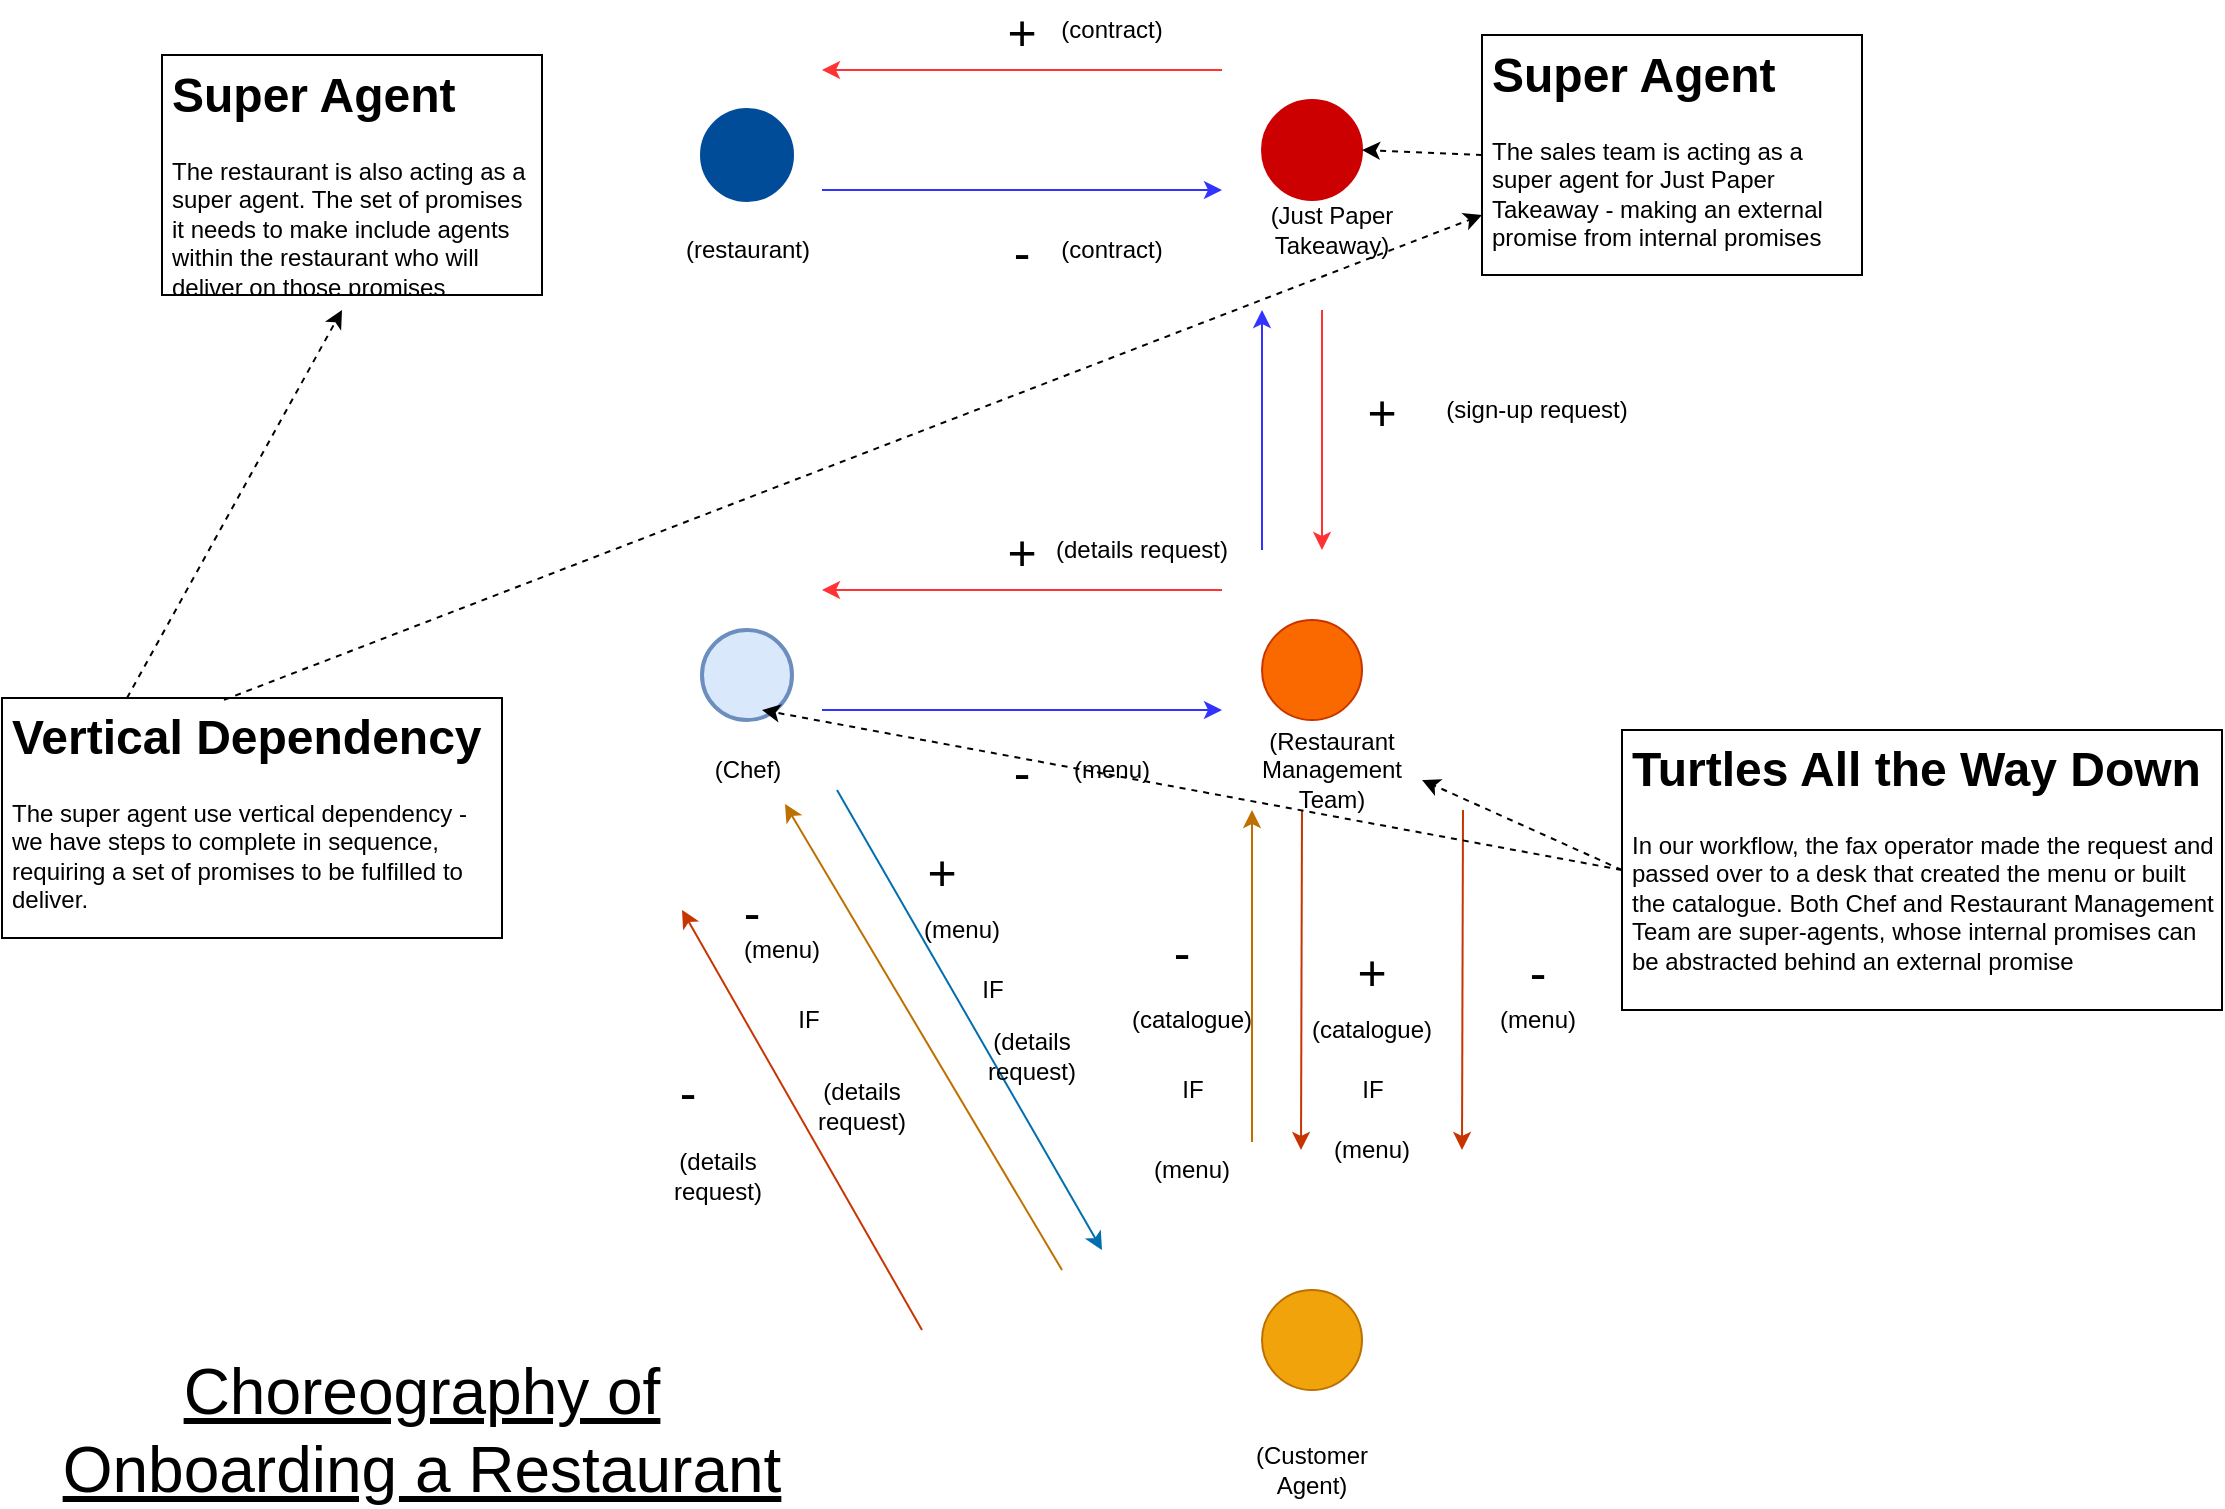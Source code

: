 <mxfile version="15.2.7" type="device"><diagram id="yfLrr1wkpYfOQzIb4aYQ" name="Page-1"><mxGraphModel dx="1301" dy="976" grid="1" gridSize="10" guides="1" tooltips="1" connect="1" arrows="1" fold="1" page="1" pageScale="1" pageWidth="1169" pageHeight="827" math="0" shadow="0"><root><mxCell id="0"/><mxCell id="1" parent="0"/><UserObject label="" tooltip="Position on Strategy Cycle" id="14hOKgkEQ0RgWbEPeYbD-2"><mxCell style="ellipse;whiteSpace=wrap;html=1;aspect=fixed;fillColor=#CC0000;strokeColor=#CC0000;" vertex="1" parent="1"><mxGeometry x="660" y="55" width="50" height="50" as="geometry"/></mxCell></UserObject><UserObject label="" tooltip="Immediate (level-1) user need" id="14hOKgkEQ0RgWbEPeYbD-3"><mxCell style="ellipse;whiteSpace=wrap;html=1;aspect=fixed;strokeWidth=2;strokeColor=#004C99;fontFamily=Helvetica;fontSize=14;align=left;fontColor=#4D4D4D;fillColor=#004C99;" vertex="1" parent="1"><mxGeometry x="380" y="60" width="45" height="45" as="geometry"/></mxCell></UserObject><mxCell id="14hOKgkEQ0RgWbEPeYbD-4" value="" style="endArrow=classic;html=1;strokeColor=#FF3333;" edge="1" parent="1"><mxGeometry width="50" height="50" relative="1" as="geometry"><mxPoint x="640" y="40" as="sourcePoint"/><mxPoint x="440" y="40" as="targetPoint"/></mxGeometry></mxCell><mxCell id="14hOKgkEQ0RgWbEPeYbD-5" value="(restaurant)" style="text;html=1;strokeColor=none;fillColor=none;align=center;verticalAlign=middle;whiteSpace=wrap;rounded=0;" vertex="1" parent="1"><mxGeometry x="382.5" y="120" width="40" height="20" as="geometry"/></mxCell><mxCell id="14hOKgkEQ0RgWbEPeYbD-6" value="(Just Paper Takeaway)" style="text;html=1;strokeColor=none;fillColor=none;align=center;verticalAlign=middle;whiteSpace=wrap;rounded=0;" vertex="1" parent="1"><mxGeometry x="650" y="110" width="90" height="20" as="geometry"/></mxCell><mxCell id="14hOKgkEQ0RgWbEPeYbD-7" value="&lt;font style=&quot;font-size: 25px&quot;&gt;+&lt;/font&gt;" style="text;html=1;strokeColor=none;fillColor=none;align=center;verticalAlign=middle;whiteSpace=wrap;rounded=0;" vertex="1" parent="1"><mxGeometry x="520" y="10" width="40" height="20" as="geometry"/></mxCell><mxCell id="14hOKgkEQ0RgWbEPeYbD-8" value="(contract)" style="text;html=1;strokeColor=none;fillColor=none;align=center;verticalAlign=middle;whiteSpace=wrap;rounded=0;" vertex="1" parent="1"><mxGeometry x="565" y="10" width="40" height="20" as="geometry"/></mxCell><mxCell id="14hOKgkEQ0RgWbEPeYbD-9" value="" style="endArrow=classic;html=1;strokeColor=#3333FF;" edge="1" parent="1"><mxGeometry width="50" height="50" relative="1" as="geometry"><mxPoint x="440" y="100" as="sourcePoint"/><mxPoint x="640" y="100" as="targetPoint"/></mxGeometry></mxCell><mxCell id="14hOKgkEQ0RgWbEPeYbD-10" value="&lt;font style=&quot;font-size: 25px&quot;&gt;-&lt;/font&gt;" style="text;html=1;strokeColor=none;fillColor=none;align=center;verticalAlign=middle;whiteSpace=wrap;rounded=0;" vertex="1" parent="1"><mxGeometry x="520" y="120" width="40" height="20" as="geometry"/></mxCell><mxCell id="14hOKgkEQ0RgWbEPeYbD-11" value="(contract)" style="text;html=1;strokeColor=none;fillColor=none;align=center;verticalAlign=middle;whiteSpace=wrap;rounded=0;" vertex="1" parent="1"><mxGeometry x="565" y="120" width="40" height="20" as="geometry"/></mxCell><UserObject label="" tooltip="Position on Strategy Cycle" id="14hOKgkEQ0RgWbEPeYbD-12"><mxCell style="ellipse;whiteSpace=wrap;html=1;aspect=fixed;fillColor=#fa6800;strokeColor=#C73500;fontColor=#000000;" vertex="1" parent="1"><mxGeometry x="660" y="315" width="50" height="50" as="geometry"/></mxCell></UserObject><UserObject label="" tooltip="Immediate (level-1) user need" id="14hOKgkEQ0RgWbEPeYbD-13"><mxCell style="ellipse;whiteSpace=wrap;html=1;aspect=fixed;strokeWidth=2;strokeColor=#6c8ebf;fontFamily=Helvetica;fontSize=14;align=left;fillColor=#dae8fc;" vertex="1" parent="1"><mxGeometry x="380" y="320" width="45" height="45" as="geometry"/></mxCell></UserObject><mxCell id="14hOKgkEQ0RgWbEPeYbD-14" value="" style="endArrow=classic;html=1;strokeColor=#FF3333;" edge="1" parent="1"><mxGeometry width="50" height="50" relative="1" as="geometry"><mxPoint x="640" y="300" as="sourcePoint"/><mxPoint x="440" y="300" as="targetPoint"/></mxGeometry></mxCell><mxCell id="14hOKgkEQ0RgWbEPeYbD-16" value="(Chef)" style="text;html=1;strokeColor=none;fillColor=none;align=center;verticalAlign=middle;whiteSpace=wrap;rounded=0;" vertex="1" parent="1"><mxGeometry x="357.5" y="380" width="90" height="20" as="geometry"/></mxCell><mxCell id="14hOKgkEQ0RgWbEPeYbD-17" value="&lt;font style=&quot;font-size: 25px&quot;&gt;+&lt;/font&gt;" style="text;html=1;strokeColor=none;fillColor=none;align=center;verticalAlign=middle;whiteSpace=wrap;rounded=0;" vertex="1" parent="1"><mxGeometry x="520" y="270" width="40" height="20" as="geometry"/></mxCell><mxCell id="14hOKgkEQ0RgWbEPeYbD-18" value="(details request)" style="text;html=1;strokeColor=none;fillColor=none;align=center;verticalAlign=middle;whiteSpace=wrap;rounded=0;" vertex="1" parent="1"><mxGeometry x="550" y="270" width="100" height="20" as="geometry"/></mxCell><mxCell id="14hOKgkEQ0RgWbEPeYbD-19" value="" style="endArrow=classic;html=1;strokeColor=#3333FF;" edge="1" parent="1"><mxGeometry width="50" height="50" relative="1" as="geometry"><mxPoint x="440" y="360" as="sourcePoint"/><mxPoint x="640" y="360" as="targetPoint"/></mxGeometry></mxCell><mxCell id="14hOKgkEQ0RgWbEPeYbD-20" value="&lt;font style=&quot;font-size: 25px&quot;&gt;-&lt;/font&gt;" style="text;html=1;strokeColor=none;fillColor=none;align=center;verticalAlign=middle;whiteSpace=wrap;rounded=0;" vertex="1" parent="1"><mxGeometry x="520" y="380" width="40" height="20" as="geometry"/></mxCell><mxCell id="14hOKgkEQ0RgWbEPeYbD-21" value="(menu)" style="text;html=1;strokeColor=none;fillColor=none;align=center;verticalAlign=middle;whiteSpace=wrap;rounded=0;" vertex="1" parent="1"><mxGeometry x="565" y="380" width="40" height="20" as="geometry"/></mxCell><mxCell id="14hOKgkEQ0RgWbEPeYbD-22" value="(Restaurant Management Team)" style="text;html=1;strokeColor=none;fillColor=none;align=center;verticalAlign=middle;whiteSpace=wrap;rounded=0;" vertex="1" parent="1"><mxGeometry x="650" y="380" width="90" height="20" as="geometry"/></mxCell><mxCell id="14hOKgkEQ0RgWbEPeYbD-23" value="" style="endArrow=classic;html=1;strokeColor=#FF3333;" edge="1" parent="1"><mxGeometry width="50" height="50" relative="1" as="geometry"><mxPoint x="690" y="160" as="sourcePoint"/><mxPoint x="690" y="280" as="targetPoint"/></mxGeometry></mxCell><mxCell id="14hOKgkEQ0RgWbEPeYbD-24" value="&lt;font style=&quot;font-size: 25px&quot;&gt;+&lt;/font&gt;" style="text;html=1;strokeColor=none;fillColor=none;align=center;verticalAlign=middle;whiteSpace=wrap;rounded=0;" vertex="1" parent="1"><mxGeometry x="700" y="200" width="40" height="20" as="geometry"/></mxCell><mxCell id="14hOKgkEQ0RgWbEPeYbD-25" value="(sign-up request)" style="text;html=1;strokeColor=none;fillColor=none;align=center;verticalAlign=middle;whiteSpace=wrap;rounded=0;" vertex="1" parent="1"><mxGeometry x="745" y="200" width="105" height="20" as="geometry"/></mxCell><mxCell id="14hOKgkEQ0RgWbEPeYbD-26" value="" style="endArrow=classic;html=1;strokeColor=#3333FF;" edge="1" parent="1"><mxGeometry width="50" height="50" relative="1" as="geometry"><mxPoint x="660" y="280" as="sourcePoint"/><mxPoint x="660" y="160" as="targetPoint"/></mxGeometry></mxCell><mxCell id="14hOKgkEQ0RgWbEPeYbD-27" value="&lt;h1&gt;Super Agent&lt;/h1&gt;&lt;p&gt;The sales team is acting as a super agent for Just Paper Takeaway - making an external promise from internal promises&lt;/p&gt;" style="text;html=1;strokeColor=default;fillColor=none;spacing=5;spacingTop=-20;whiteSpace=wrap;overflow=hidden;rounded=0;" vertex="1" parent="1"><mxGeometry x="770" y="22.5" width="190" height="120" as="geometry"/></mxCell><mxCell id="14hOKgkEQ0RgWbEPeYbD-28" value="" style="endArrow=classic;html=1;strokeColor=#000000;entryX=1;entryY=0.5;entryDx=0;entryDy=0;exitX=0;exitY=0.5;exitDx=0;exitDy=0;dashed=1;" edge="1" parent="1" source="14hOKgkEQ0RgWbEPeYbD-27" target="14hOKgkEQ0RgWbEPeYbD-2"><mxGeometry width="50" height="50" relative="1" as="geometry"><mxPoint x="560" y="370" as="sourcePoint"/><mxPoint x="610" y="320" as="targetPoint"/></mxGeometry></mxCell><mxCell id="14hOKgkEQ0RgWbEPeYbD-29" value="&lt;h1&gt;Vertical Dependency&lt;/h1&gt;&lt;p&gt;The super agent use vertical dependency - we have steps to complete in sequence, requiring a set of promises to be fulfilled to deliver.&lt;/p&gt;" style="text;html=1;strokeColor=default;fillColor=none;spacing=5;spacingTop=-20;whiteSpace=wrap;overflow=hidden;rounded=0;" vertex="1" parent="1"><mxGeometry x="30" y="354" width="250" height="120" as="geometry"/></mxCell><mxCell id="14hOKgkEQ0RgWbEPeYbD-30" value="&lt;h1&gt;Super Agent&lt;/h1&gt;&lt;p&gt;The restaurant is also acting as a super agent. The set of promises it needs to make include agents within the restaurant who will deliver on those promises&lt;/p&gt;" style="text;html=1;strokeColor=default;fillColor=none;spacing=5;spacingTop=-20;whiteSpace=wrap;overflow=hidden;rounded=0;" vertex="1" parent="1"><mxGeometry x="110" y="32.5" width="190" height="120" as="geometry"/></mxCell><UserObject label="" tooltip="Position on Strategy Cycle" id="14hOKgkEQ0RgWbEPeYbD-31"><mxCell style="ellipse;whiteSpace=wrap;html=1;aspect=fixed;fillColor=#f0a30a;strokeColor=#BD7000;fontColor=#000000;" vertex="1" parent="1"><mxGeometry x="660" y="650" width="50" height="50" as="geometry"/></mxCell></UserObject><mxCell id="14hOKgkEQ0RgWbEPeYbD-32" value="(Customer Agent)" style="text;html=1;strokeColor=none;fillColor=none;align=center;verticalAlign=middle;whiteSpace=wrap;rounded=0;" vertex="1" parent="1"><mxGeometry x="640" y="730" width="90" height="20" as="geometry"/></mxCell><mxCell id="14hOKgkEQ0RgWbEPeYbD-33" value="" style="endArrow=classic;html=1;strokeColor=#C73500;fillColor=#fa6800;" edge="1" parent="1"><mxGeometry width="50" height="50" relative="1" as="geometry"><mxPoint x="680" y="410" as="sourcePoint"/><mxPoint x="679.5" y="580" as="targetPoint"/></mxGeometry></mxCell><mxCell id="14hOKgkEQ0RgWbEPeYbD-34" value="&lt;font style=&quot;font-size: 25px&quot;&gt;+&lt;/font&gt;" style="text;html=1;strokeColor=none;fillColor=none;align=center;verticalAlign=middle;whiteSpace=wrap;rounded=0;" vertex="1" parent="1"><mxGeometry x="695" y="480" width="40" height="20" as="geometry"/></mxCell><mxCell id="14hOKgkEQ0RgWbEPeYbD-35" value="(catalogue)" style="text;html=1;strokeColor=none;fillColor=none;align=center;verticalAlign=middle;whiteSpace=wrap;rounded=0;" vertex="1" parent="1"><mxGeometry x="695" y="510" width="40" height="20" as="geometry"/></mxCell><mxCell id="14hOKgkEQ0RgWbEPeYbD-36" value="IF" style="text;html=1;align=center;verticalAlign=middle;resizable=0;points=[];autosize=1;strokeColor=none;fillColor=none;" vertex="1" parent="1"><mxGeometry x="700" y="540" width="30" height="20" as="geometry"/></mxCell><mxCell id="14hOKgkEQ0RgWbEPeYbD-37" value="(menu)" style="text;html=1;strokeColor=none;fillColor=none;align=center;verticalAlign=middle;whiteSpace=wrap;rounded=0;" vertex="1" parent="1"><mxGeometry x="695" y="570" width="40" height="20" as="geometry"/></mxCell><mxCell id="14hOKgkEQ0RgWbEPeYbD-38" value="" style="endArrow=classic;html=1;strokeColor=#BD7000;fillColor=#f0a30a;" edge="1" parent="1"><mxGeometry width="50" height="50" relative="1" as="geometry"><mxPoint x="655" y="576" as="sourcePoint"/><mxPoint x="655" y="410" as="targetPoint"/></mxGeometry></mxCell><mxCell id="14hOKgkEQ0RgWbEPeYbD-39" value="(catalogue)" style="text;html=1;strokeColor=none;fillColor=none;align=center;verticalAlign=middle;whiteSpace=wrap;rounded=0;" vertex="1" parent="1"><mxGeometry x="585" y="500" width="80" height="30" as="geometry"/></mxCell><mxCell id="14hOKgkEQ0RgWbEPeYbD-40" value="IF" style="text;html=1;align=center;verticalAlign=middle;resizable=0;points=[];autosize=1;strokeColor=none;fillColor=none;" vertex="1" parent="1"><mxGeometry x="610" y="540" width="30" height="20" as="geometry"/></mxCell><mxCell id="14hOKgkEQ0RgWbEPeYbD-41" value="(menu)" style="text;html=1;strokeColor=none;fillColor=none;align=center;verticalAlign=middle;whiteSpace=wrap;rounded=0;" vertex="1" parent="1"><mxGeometry x="605" y="580" width="40" height="20" as="geometry"/></mxCell><mxCell id="14hOKgkEQ0RgWbEPeYbD-44" value="&lt;font style=&quot;font-size: 25px&quot;&gt;-&lt;/font&gt;" style="text;html=1;strokeColor=none;fillColor=none;align=center;verticalAlign=middle;whiteSpace=wrap;rounded=0;" vertex="1" parent="1"><mxGeometry x="600" y="470" width="40" height="20" as="geometry"/></mxCell><mxCell id="14hOKgkEQ0RgWbEPeYbD-45" value="" style="endArrow=classic;html=1;strokeColor=#C73500;fillColor=#fa6800;" edge="1" parent="1"><mxGeometry width="50" height="50" relative="1" as="geometry"><mxPoint x="760.5" y="410" as="sourcePoint"/><mxPoint x="760" y="580" as="targetPoint"/></mxGeometry></mxCell><mxCell id="14hOKgkEQ0RgWbEPeYbD-46" value="&lt;font style=&quot;font-size: 25px&quot;&gt;-&lt;/font&gt;" style="text;html=1;strokeColor=none;fillColor=none;align=center;verticalAlign=middle;whiteSpace=wrap;rounded=0;" vertex="1" parent="1"><mxGeometry x="777.5" y="480" width="40" height="20" as="geometry"/></mxCell><mxCell id="14hOKgkEQ0RgWbEPeYbD-47" value="(menu)" style="text;html=1;strokeColor=none;fillColor=none;align=center;verticalAlign=middle;whiteSpace=wrap;rounded=0;" vertex="1" parent="1"><mxGeometry x="777.5" y="505" width="40" height="20" as="geometry"/></mxCell><mxCell id="14hOKgkEQ0RgWbEPeYbD-48" value="" style="endArrow=classic;html=1;strokeColor=#006EAF;fillColor=#1ba1e2;exitX=1;exitY=1;exitDx=0;exitDy=0;" edge="1" parent="1" source="14hOKgkEQ0RgWbEPeYbD-16"><mxGeometry width="50" height="50" relative="1" as="geometry"><mxPoint x="665" y="586" as="sourcePoint"/><mxPoint x="580" y="630" as="targetPoint"/></mxGeometry></mxCell><mxCell id="14hOKgkEQ0RgWbEPeYbD-49" value="&lt;font style=&quot;font-size: 25px&quot;&gt;+&lt;/font&gt;" style="text;html=1;strokeColor=none;fillColor=none;align=center;verticalAlign=middle;whiteSpace=wrap;rounded=0;" vertex="1" parent="1"><mxGeometry x="480" y="430" width="40" height="20" as="geometry"/></mxCell><mxCell id="14hOKgkEQ0RgWbEPeYbD-50" value="(menu)" style="text;html=1;strokeColor=none;fillColor=none;align=center;verticalAlign=middle;whiteSpace=wrap;rounded=0;" vertex="1" parent="1"><mxGeometry x="490" y="460" width="40" height="20" as="geometry"/></mxCell><mxCell id="14hOKgkEQ0RgWbEPeYbD-51" value="IF" style="text;html=1;align=center;verticalAlign=middle;resizable=0;points=[];autosize=1;strokeColor=none;fillColor=none;" vertex="1" parent="1"><mxGeometry x="510" y="490" width="30" height="20" as="geometry"/></mxCell><mxCell id="14hOKgkEQ0RgWbEPeYbD-52" value="(details request)" style="text;html=1;strokeColor=none;fillColor=none;align=center;verticalAlign=middle;whiteSpace=wrap;rounded=0;" vertex="1" parent="1"><mxGeometry x="510" y="510" width="70" height="45" as="geometry"/></mxCell><mxCell id="14hOKgkEQ0RgWbEPeYbD-53" value="" style="endArrow=classic;html=1;strokeColor=#BD7000;fillColor=#f0a30a;" edge="1" parent="1"><mxGeometry width="50" height="50" relative="1" as="geometry"><mxPoint x="560" y="640" as="sourcePoint"/><mxPoint x="421.5" y="407" as="targetPoint"/></mxGeometry></mxCell><mxCell id="14hOKgkEQ0RgWbEPeYbD-54" value="&lt;font style=&quot;font-size: 25px&quot;&gt;-&lt;/font&gt;" style="text;html=1;strokeColor=none;fillColor=none;align=center;verticalAlign=middle;whiteSpace=wrap;rounded=0;" vertex="1" parent="1"><mxGeometry x="385" y="450" width="40" height="20" as="geometry"/></mxCell><mxCell id="14hOKgkEQ0RgWbEPeYbD-55" value="(menu)" style="text;html=1;strokeColor=none;fillColor=none;align=center;verticalAlign=middle;whiteSpace=wrap;rounded=0;" vertex="1" parent="1"><mxGeometry x="400" y="470" width="40" height="20" as="geometry"/></mxCell><mxCell id="14hOKgkEQ0RgWbEPeYbD-56" value="IF" style="text;html=1;align=center;verticalAlign=middle;resizable=0;points=[];autosize=1;strokeColor=none;fillColor=none;" vertex="1" parent="1"><mxGeometry x="417.5" y="505" width="30" height="20" as="geometry"/></mxCell><mxCell id="14hOKgkEQ0RgWbEPeYbD-57" value="(details request)" style="text;html=1;strokeColor=none;fillColor=none;align=center;verticalAlign=middle;whiteSpace=wrap;rounded=0;" vertex="1" parent="1"><mxGeometry x="425" y="535" width="70" height="45" as="geometry"/></mxCell><mxCell id="14hOKgkEQ0RgWbEPeYbD-58" value="" style="endArrow=classic;html=1;strokeColor=#C73500;fillColor=#fa6800;" edge="1" parent="1"><mxGeometry width="50" height="50" relative="1" as="geometry"><mxPoint x="490" y="670" as="sourcePoint"/><mxPoint x="370" y="460" as="targetPoint"/></mxGeometry></mxCell><mxCell id="14hOKgkEQ0RgWbEPeYbD-59" value="(details request)" style="text;html=1;strokeColor=none;fillColor=none;align=center;verticalAlign=middle;whiteSpace=wrap;rounded=0;" vertex="1" parent="1"><mxGeometry x="352.5" y="570" width="70" height="45" as="geometry"/></mxCell><mxCell id="14hOKgkEQ0RgWbEPeYbD-60" value="&lt;font style=&quot;font-size: 25px&quot;&gt;-&lt;/font&gt;" style="text;html=1;strokeColor=none;fillColor=none;align=center;verticalAlign=middle;whiteSpace=wrap;rounded=0;" vertex="1" parent="1"><mxGeometry x="352.5" y="540" width="40" height="20" as="geometry"/></mxCell><mxCell id="14hOKgkEQ0RgWbEPeYbD-61" value="&lt;h1&gt;Turtles All the Way Down&lt;/h1&gt;&lt;p&gt;In our workflow, the fax operator made the request and passed over to a desk that created the menu or built the catalogue. Both Chef and Restaurant Management Team are super-agents, whose internal promises can be abstracted behind an external promise&amp;nbsp;&amp;nbsp;&lt;/p&gt;" style="text;html=1;strokeColor=default;fillColor=none;spacing=5;spacingTop=-20;whiteSpace=wrap;overflow=hidden;rounded=0;" vertex="1" parent="1"><mxGeometry x="840" y="370" width="300" height="140" as="geometry"/></mxCell><mxCell id="14hOKgkEQ0RgWbEPeYbD-62" value="" style="endArrow=classic;html=1;strokeColor=#000000;exitX=0;exitY=0.5;exitDx=0;exitDy=0;entryX=1;entryY=0.75;entryDx=0;entryDy=0;dashed=1;" edge="1" parent="1" source="14hOKgkEQ0RgWbEPeYbD-61" target="14hOKgkEQ0RgWbEPeYbD-22"><mxGeometry width="50" height="50" relative="1" as="geometry"><mxPoint x="600" y="430" as="sourcePoint"/><mxPoint x="740" y="410" as="targetPoint"/></mxGeometry></mxCell><mxCell id="14hOKgkEQ0RgWbEPeYbD-63" value="" style="endArrow=classic;html=1;strokeColor=#000000;exitX=0;exitY=0.5;exitDx=0;exitDy=0;dashed=1;" edge="1" parent="1" source="14hOKgkEQ0RgWbEPeYbD-61"><mxGeometry width="50" height="50" relative="1" as="geometry"><mxPoint x="850" y="450" as="sourcePoint"/><mxPoint x="410" y="360" as="targetPoint"/></mxGeometry></mxCell><mxCell id="14hOKgkEQ0RgWbEPeYbD-64" value="" style="endArrow=classic;html=1;strokeColor=#000000;exitX=0.25;exitY=0;exitDx=0;exitDy=0;dashed=1;" edge="1" parent="1" source="14hOKgkEQ0RgWbEPeYbD-29"><mxGeometry width="50" height="50" relative="1" as="geometry"><mxPoint x="230" y="355" as="sourcePoint"/><mxPoint x="200" y="160" as="targetPoint"/></mxGeometry></mxCell><mxCell id="14hOKgkEQ0RgWbEPeYbD-65" value="" style="endArrow=classic;html=1;strokeColor=#000000;exitX=0.444;exitY=0.008;exitDx=0;exitDy=0;dashed=1;entryX=0;entryY=0.75;entryDx=0;entryDy=0;exitPerimeter=0;" edge="1" parent="1" source="14hOKgkEQ0RgWbEPeYbD-29" target="14hOKgkEQ0RgWbEPeYbD-27"><mxGeometry width="50" height="50" relative="1" as="geometry"><mxPoint x="102.5" y="364" as="sourcePoint"/><mxPoint x="210" y="170" as="targetPoint"/></mxGeometry></mxCell><mxCell id="14hOKgkEQ0RgWbEPeYbD-66" value="&lt;font size=&quot;1&quot;&gt;&lt;u style=&quot;font-size: 32px&quot;&gt;Choreography of Onboarding a Restaurant&lt;/u&gt;&lt;/font&gt;" style="text;html=1;strokeColor=none;fillColor=none;align=center;verticalAlign=middle;whiteSpace=wrap;rounded=0;" vertex="1" parent="1"><mxGeometry x="40" y="710" width="400" height="20" as="geometry"/></mxCell></root></mxGraphModel></diagram></mxfile>